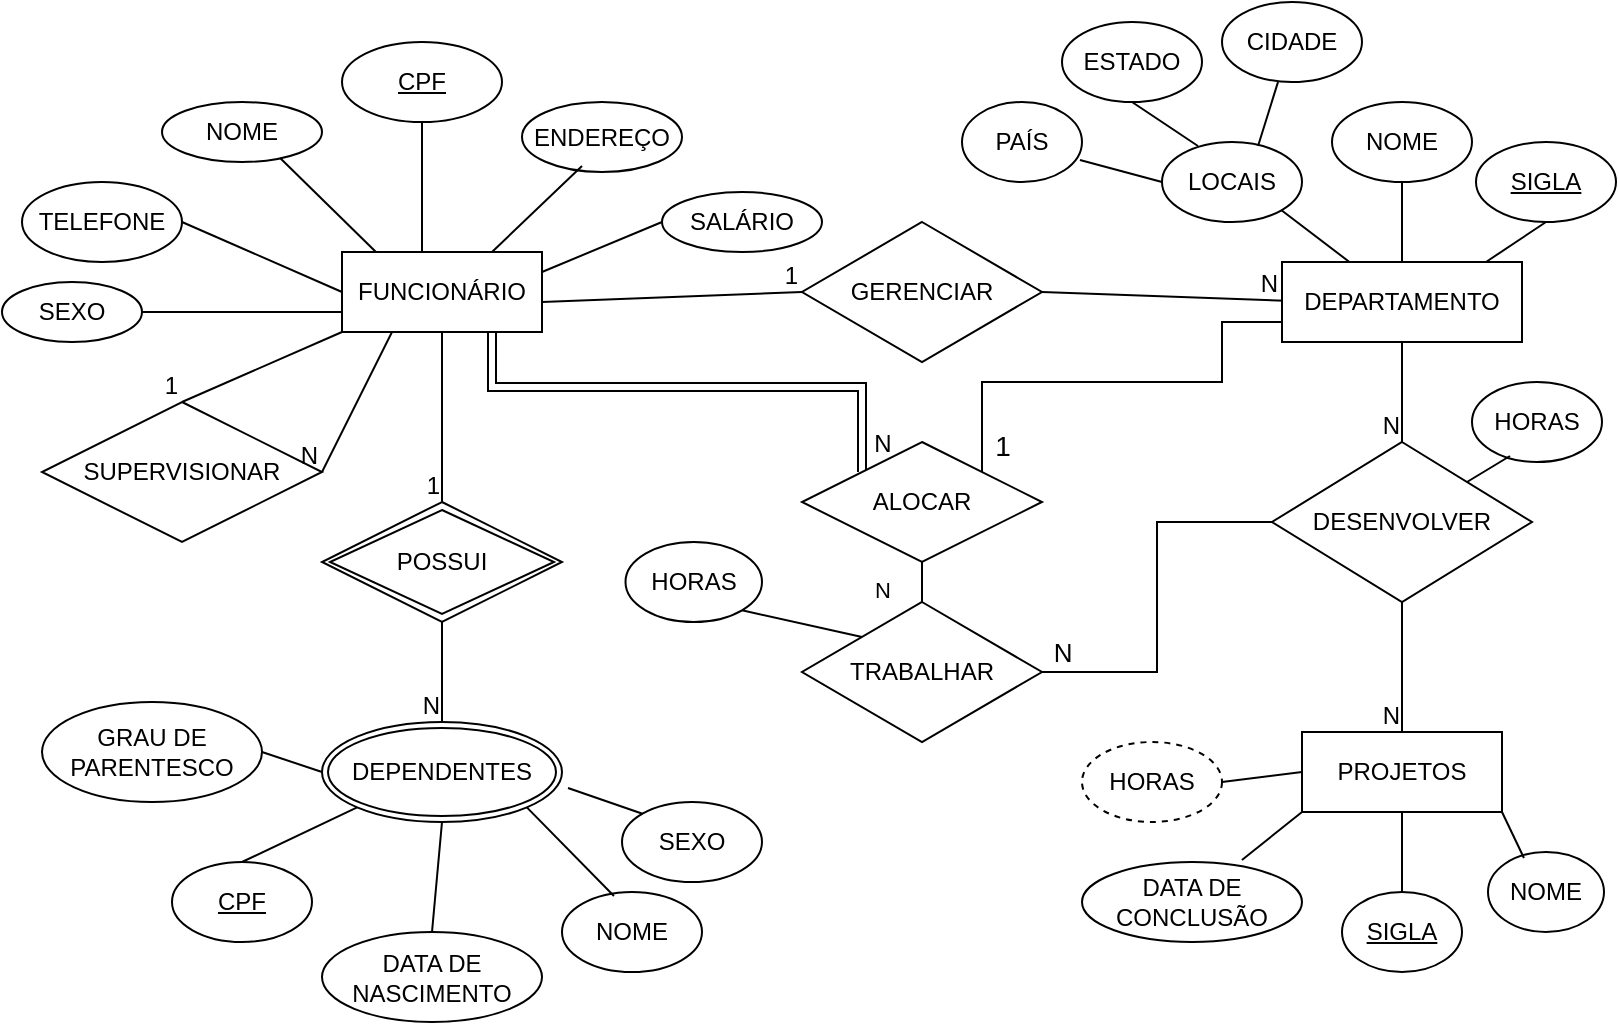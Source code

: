<mxfile version="28.1.0">
  <diagram name="Página-1" id="DRxTatm9X1ZAmhve8Zqo">
    <mxGraphModel dx="1426" dy="764" grid="1" gridSize="10" guides="1" tooltips="1" connect="1" arrows="1" fold="1" page="1" pageScale="1" pageWidth="827" pageHeight="1169" math="0" shadow="0">
      <root>
        <mxCell id="0" />
        <mxCell id="1" parent="0" />
        <mxCell id="Bo7gfyNAVthwPegU8DVv-2" value="&lt;u&gt;CPF&lt;/u&gt;" style="ellipse;whiteSpace=wrap;html=1;" vertex="1" parent="1">
          <mxGeometry x="190" y="120" width="80" height="40" as="geometry" />
        </mxCell>
        <mxCell id="Bo7gfyNAVthwPegU8DVv-3" value="" style="endArrow=none;html=1;rounded=0;entryX=0.5;entryY=1;entryDx=0;entryDy=0;exitX=0.4;exitY=0.075;exitDx=0;exitDy=0;exitPerimeter=0;" edge="1" parent="1" source="Bo7gfyNAVthwPegU8DVv-24" target="Bo7gfyNAVthwPegU8DVv-2">
          <mxGeometry relative="1" as="geometry">
            <mxPoint x="230" y="220" as="sourcePoint" />
            <mxPoint x="440" y="400" as="targetPoint" />
          </mxGeometry>
        </mxCell>
        <mxCell id="Bo7gfyNAVthwPegU8DVv-4" value="&lt;div&gt;NOME&lt;/div&gt;" style="ellipse;whiteSpace=wrap;html=1;align=center;" vertex="1" parent="1">
          <mxGeometry x="100" y="150" width="80" height="30" as="geometry" />
        </mxCell>
        <mxCell id="Bo7gfyNAVthwPegU8DVv-5" value="" style="endArrow=none;html=1;rounded=0;entryX=0.738;entryY=0.933;entryDx=0;entryDy=0;entryPerimeter=0;exitX=0.18;exitY=0.025;exitDx=0;exitDy=0;exitPerimeter=0;" edge="1" parent="1" source="Bo7gfyNAVthwPegU8DVv-24" target="Bo7gfyNAVthwPegU8DVv-4">
          <mxGeometry relative="1" as="geometry">
            <mxPoint x="200" y="220" as="sourcePoint" />
            <mxPoint x="440" y="400" as="targetPoint" />
          </mxGeometry>
        </mxCell>
        <mxCell id="Bo7gfyNAVthwPegU8DVv-6" value="&lt;div&gt;ENDEREÇO&lt;/div&gt;" style="ellipse;whiteSpace=wrap;html=1;align=center;" vertex="1" parent="1">
          <mxGeometry x="280" y="150" width="80" height="35" as="geometry" />
        </mxCell>
        <mxCell id="Bo7gfyNAVthwPegU8DVv-7" value="" style="endArrow=none;html=1;rounded=0;exitX=0.75;exitY=0;exitDx=0;exitDy=0;" edge="1" parent="1" source="Bo7gfyNAVthwPegU8DVv-24">
          <mxGeometry relative="1" as="geometry">
            <mxPoint x="269.96" y="220" as="sourcePoint" />
            <mxPoint x="310" y="182" as="targetPoint" />
          </mxGeometry>
        </mxCell>
        <mxCell id="Bo7gfyNAVthwPegU8DVv-8" value="&lt;div&gt;TELEFONE&lt;/div&gt;" style="ellipse;whiteSpace=wrap;html=1;align=center;" vertex="1" parent="1">
          <mxGeometry x="30" y="190" width="80" height="40" as="geometry" />
        </mxCell>
        <mxCell id="Bo7gfyNAVthwPegU8DVv-9" value="" style="endArrow=none;html=1;rounded=0;entryX=0;entryY=0.5;entryDx=0;entryDy=0;exitX=1;exitY=0.5;exitDx=0;exitDy=0;" edge="1" parent="1" source="Bo7gfyNAVthwPegU8DVv-8" target="Bo7gfyNAVthwPegU8DVv-24">
          <mxGeometry relative="1" as="geometry">
            <mxPoint x="90" y="230" as="sourcePoint" />
            <mxPoint x="170" y="250" as="targetPoint" />
          </mxGeometry>
        </mxCell>
        <mxCell id="Bo7gfyNAVthwPegU8DVv-10" value="&lt;div&gt;SEXO&lt;/div&gt;" style="ellipse;whiteSpace=wrap;html=1;align=center;" vertex="1" parent="1">
          <mxGeometry x="20" y="240" width="70" height="30" as="geometry" />
        </mxCell>
        <mxCell id="Bo7gfyNAVthwPegU8DVv-12" value="" style="endArrow=none;html=1;rounded=0;exitX=1;exitY=0.5;exitDx=0;exitDy=0;entryX=0;entryY=0.75;entryDx=0;entryDy=0;" edge="1" parent="1" source="Bo7gfyNAVthwPegU8DVv-10" target="Bo7gfyNAVthwPegU8DVv-24">
          <mxGeometry relative="1" as="geometry">
            <mxPoint x="280" y="400" as="sourcePoint" />
            <mxPoint x="170" y="265" as="targetPoint" />
          </mxGeometry>
        </mxCell>
        <mxCell id="Bo7gfyNAVthwPegU8DVv-14" value="&lt;div&gt;SALÁRIO&lt;/div&gt;" style="ellipse;whiteSpace=wrap;html=1;align=center;" vertex="1" parent="1">
          <mxGeometry x="350" y="195" width="80" height="30" as="geometry" />
        </mxCell>
        <mxCell id="Bo7gfyNAVthwPegU8DVv-15" value="" style="endArrow=none;html=1;rounded=0;exitX=1;exitY=0.25;exitDx=0;exitDy=0;entryX=0;entryY=0.5;entryDx=0;entryDy=0;" edge="1" parent="1" target="Bo7gfyNAVthwPegU8DVv-14">
          <mxGeometry relative="1" as="geometry">
            <mxPoint x="290" y="235" as="sourcePoint" />
            <mxPoint x="440" y="400" as="targetPoint" />
          </mxGeometry>
        </mxCell>
        <mxCell id="Bo7gfyNAVthwPegU8DVv-16" value="" style="resizable=0;html=1;whiteSpace=wrap;align=right;verticalAlign=bottom;" connectable="0" vertex="1" parent="Bo7gfyNAVthwPegU8DVv-15">
          <mxGeometry x="1" relative="1" as="geometry" />
        </mxCell>
        <mxCell id="Bo7gfyNAVthwPegU8DVv-17" value="GERENCIAR" style="shape=rhombus;perimeter=rhombusPerimeter;whiteSpace=wrap;html=1;align=center;" vertex="1" parent="1">
          <mxGeometry x="420" y="210" width="120" height="70" as="geometry" />
        </mxCell>
        <mxCell id="Bo7gfyNAVthwPegU8DVv-19" value="" style="endArrow=none;html=1;rounded=0;exitX=1;exitY=0.5;exitDx=0;exitDy=0;entryX=0;entryY=0.5;entryDx=0;entryDy=0;" edge="1" parent="1" target="Bo7gfyNAVthwPegU8DVv-17">
          <mxGeometry relative="1" as="geometry">
            <mxPoint x="290" y="250" as="sourcePoint" />
            <mxPoint x="440" y="400" as="targetPoint" />
          </mxGeometry>
        </mxCell>
        <mxCell id="Bo7gfyNAVthwPegU8DVv-20" value="1" style="resizable=0;html=1;whiteSpace=wrap;align=right;verticalAlign=bottom;" connectable="0" vertex="1" parent="Bo7gfyNAVthwPegU8DVv-19">
          <mxGeometry x="1" relative="1" as="geometry" />
        </mxCell>
        <mxCell id="Bo7gfyNAVthwPegU8DVv-21" value="" style="endArrow=none;html=1;rounded=0;exitX=1;exitY=0.5;exitDx=0;exitDy=0;" edge="1" parent="1" source="Bo7gfyNAVthwPegU8DVv-17">
          <mxGeometry relative="1" as="geometry">
            <mxPoint x="280" y="400" as="sourcePoint" />
            <mxPoint x="680" y="250" as="targetPoint" />
          </mxGeometry>
        </mxCell>
        <mxCell id="Bo7gfyNAVthwPegU8DVv-22" value="N" style="resizable=0;html=1;whiteSpace=wrap;align=right;verticalAlign=bottom;" connectable="0" vertex="1" parent="Bo7gfyNAVthwPegU8DVv-21">
          <mxGeometry x="1" relative="1" as="geometry">
            <mxPoint x="-20" as="offset" />
          </mxGeometry>
        </mxCell>
        <mxCell id="Bo7gfyNAVthwPegU8DVv-23" value="&lt;div&gt;DEPARTAMENTO&lt;/div&gt;" style="whiteSpace=wrap;html=1;align=center;" vertex="1" parent="1">
          <mxGeometry x="660" y="230" width="120" height="40" as="geometry" />
        </mxCell>
        <mxCell id="Bo7gfyNAVthwPegU8DVv-104" value="N" style="edgeStyle=orthogonalEdgeStyle;rounded=0;orthogonalLoop=1;jettySize=auto;html=1;exitX=0.75;exitY=1;exitDx=0;exitDy=0;entryX=0;entryY=0;entryDx=0;entryDy=0;shape=link;fontSize=12;" edge="1" parent="1" source="Bo7gfyNAVthwPegU8DVv-24" target="Bo7gfyNAVthwPegU8DVv-95">
          <mxGeometry x="0.891" y="10" relative="1" as="geometry">
            <mxPoint as="offset" />
          </mxGeometry>
        </mxCell>
        <mxCell id="Bo7gfyNAVthwPegU8DVv-24" value="&lt;div&gt;FUNCIONÁRIO&lt;/div&gt;" style="whiteSpace=wrap;html=1;align=center;" vertex="1" parent="1">
          <mxGeometry x="190" y="225" width="100" height="40" as="geometry" />
        </mxCell>
        <mxCell id="Bo7gfyNAVthwPegU8DVv-25" value="SUPERVISIONAR" style="shape=rhombus;perimeter=rhombusPerimeter;whiteSpace=wrap;html=1;align=center;" vertex="1" parent="1">
          <mxGeometry x="40" y="300" width="140" height="70" as="geometry" />
        </mxCell>
        <mxCell id="Bo7gfyNAVthwPegU8DVv-42" value="&lt;div&gt;POSSUI&lt;/div&gt;" style="shape=rhombus;double=1;perimeter=rhombusPerimeter;whiteSpace=wrap;html=1;align=center;" vertex="1" parent="1">
          <mxGeometry x="180" y="350" width="120" height="60" as="geometry" />
        </mxCell>
        <mxCell id="Bo7gfyNAVthwPegU8DVv-43" value="" style="endArrow=none;html=1;rounded=0;exitX=0.5;exitY=1;exitDx=0;exitDy=0;entryX=0.5;entryY=0;entryDx=0;entryDy=0;" edge="1" parent="1" source="Bo7gfyNAVthwPegU8DVv-24" target="Bo7gfyNAVthwPegU8DVv-42">
          <mxGeometry relative="1" as="geometry">
            <mxPoint x="330" y="400" as="sourcePoint" />
            <mxPoint x="490" y="400" as="targetPoint" />
          </mxGeometry>
        </mxCell>
        <mxCell id="Bo7gfyNAVthwPegU8DVv-44" value="1" style="resizable=0;html=1;whiteSpace=wrap;align=right;verticalAlign=bottom;" connectable="0" vertex="1" parent="Bo7gfyNAVthwPegU8DVv-43">
          <mxGeometry x="1" relative="1" as="geometry" />
        </mxCell>
        <mxCell id="Bo7gfyNAVthwPegU8DVv-45" value="&lt;div&gt;DEPENDENTES&lt;/div&gt;" style="ellipse;shape=doubleEllipse;margin=3;whiteSpace=wrap;html=1;align=center;" vertex="1" parent="1">
          <mxGeometry x="180" y="460" width="120" height="50" as="geometry" />
        </mxCell>
        <mxCell id="Bo7gfyNAVthwPegU8DVv-46" value="" style="endArrow=none;html=1;rounded=0;exitX=0.5;exitY=1;exitDx=0;exitDy=0;entryX=0.5;entryY=0;entryDx=0;entryDy=0;" edge="1" parent="1" source="Bo7gfyNAVthwPegU8DVv-42" target="Bo7gfyNAVthwPegU8DVv-45">
          <mxGeometry relative="1" as="geometry">
            <mxPoint x="330" y="400" as="sourcePoint" />
            <mxPoint x="490" y="400" as="targetPoint" />
          </mxGeometry>
        </mxCell>
        <mxCell id="Bo7gfyNAVthwPegU8DVv-47" value="N" style="resizable=0;html=1;whiteSpace=wrap;align=right;verticalAlign=bottom;" connectable="0" vertex="1" parent="Bo7gfyNAVthwPegU8DVv-46">
          <mxGeometry x="1" relative="1" as="geometry" />
        </mxCell>
        <mxCell id="Bo7gfyNAVthwPegU8DVv-48" value="&lt;div&gt;CPF&lt;/div&gt;" style="ellipse;whiteSpace=wrap;html=1;align=center;fontStyle=4;" vertex="1" parent="1">
          <mxGeometry x="105" y="530" width="70" height="40" as="geometry" />
        </mxCell>
        <mxCell id="Bo7gfyNAVthwPegU8DVv-49" value="" style="endArrow=none;html=1;rounded=0;exitX=0.5;exitY=0;exitDx=0;exitDy=0;entryX=0;entryY=1;entryDx=0;entryDy=0;" edge="1" parent="1" source="Bo7gfyNAVthwPegU8DVv-48" target="Bo7gfyNAVthwPegU8DVv-45">
          <mxGeometry relative="1" as="geometry">
            <mxPoint x="330" y="400" as="sourcePoint" />
            <mxPoint x="490" y="400" as="targetPoint" />
          </mxGeometry>
        </mxCell>
        <mxCell id="Bo7gfyNAVthwPegU8DVv-50" value="&lt;div&gt;GRAU DE PARENTESCO&lt;/div&gt;" style="ellipse;whiteSpace=wrap;html=1;align=center;" vertex="1" parent="1">
          <mxGeometry x="40" y="450" width="110" height="50" as="geometry" />
        </mxCell>
        <mxCell id="Bo7gfyNAVthwPegU8DVv-51" value="" style="endArrow=none;html=1;rounded=0;exitX=1;exitY=0.5;exitDx=0;exitDy=0;entryX=0;entryY=0.5;entryDx=0;entryDy=0;" edge="1" parent="1" source="Bo7gfyNAVthwPegU8DVv-50" target="Bo7gfyNAVthwPegU8DVv-45">
          <mxGeometry relative="1" as="geometry">
            <mxPoint x="330" y="400" as="sourcePoint" />
            <mxPoint x="490" y="400" as="targetPoint" />
          </mxGeometry>
        </mxCell>
        <mxCell id="Bo7gfyNAVthwPegU8DVv-52" value="&lt;div&gt;DATA DE NASCIMENTO&lt;/div&gt;" style="ellipse;whiteSpace=wrap;html=1;align=center;" vertex="1" parent="1">
          <mxGeometry x="180" y="565" width="110" height="45" as="geometry" />
        </mxCell>
        <mxCell id="Bo7gfyNAVthwPegU8DVv-53" value="" style="endArrow=none;html=1;rounded=0;entryX=0.5;entryY=1;entryDx=0;entryDy=0;exitX=0.5;exitY=0;exitDx=0;exitDy=0;" edge="1" parent="1" source="Bo7gfyNAVthwPegU8DVv-52" target="Bo7gfyNAVthwPegU8DVv-45">
          <mxGeometry relative="1" as="geometry">
            <mxPoint x="240" y="560" as="sourcePoint" />
            <mxPoint x="240" y="520" as="targetPoint" />
          </mxGeometry>
        </mxCell>
        <mxCell id="Bo7gfyNAVthwPegU8DVv-55" value="&lt;div&gt;NOME&lt;/div&gt;" style="ellipse;whiteSpace=wrap;html=1;align=center;" vertex="1" parent="1">
          <mxGeometry x="300" y="545" width="70" height="40" as="geometry" />
        </mxCell>
        <mxCell id="Bo7gfyNAVthwPegU8DVv-56" value="" style="endArrow=none;html=1;rounded=0;exitX=1;exitY=1;exitDx=0;exitDy=0;entryX=0.371;entryY=0.05;entryDx=0;entryDy=0;entryPerimeter=0;" edge="1" parent="1" source="Bo7gfyNAVthwPegU8DVv-45" target="Bo7gfyNAVthwPegU8DVv-55">
          <mxGeometry relative="1" as="geometry">
            <mxPoint x="330" y="400" as="sourcePoint" />
            <mxPoint x="490" y="400" as="targetPoint" />
          </mxGeometry>
        </mxCell>
        <mxCell id="Bo7gfyNAVthwPegU8DVv-57" value="&lt;div&gt;SEXO&lt;/div&gt;" style="ellipse;whiteSpace=wrap;html=1;align=center;" vertex="1" parent="1">
          <mxGeometry x="330" y="500" width="70" height="40" as="geometry" />
        </mxCell>
        <mxCell id="Bo7gfyNAVthwPegU8DVv-58" value="" style="endArrow=none;html=1;rounded=0;exitX=1.025;exitY=0.66;exitDx=0;exitDy=0;exitPerimeter=0;entryX=0;entryY=0;entryDx=0;entryDy=0;" edge="1" parent="1" source="Bo7gfyNAVthwPegU8DVv-45" target="Bo7gfyNAVthwPegU8DVv-57">
          <mxGeometry relative="1" as="geometry">
            <mxPoint x="330" y="400" as="sourcePoint" />
            <mxPoint x="490" y="400" as="targetPoint" />
          </mxGeometry>
        </mxCell>
        <mxCell id="Bo7gfyNAVthwPegU8DVv-59" value="&lt;div&gt;NOME&lt;/div&gt;" style="ellipse;whiteSpace=wrap;html=1;align=center;" vertex="1" parent="1">
          <mxGeometry x="685" y="150" width="70" height="40" as="geometry" />
        </mxCell>
        <mxCell id="Bo7gfyNAVthwPegU8DVv-60" value="" style="endArrow=none;html=1;rounded=0;entryX=0.5;entryY=1;entryDx=0;entryDy=0;exitX=0.5;exitY=0;exitDx=0;exitDy=0;" edge="1" parent="1" source="Bo7gfyNAVthwPegU8DVv-23" target="Bo7gfyNAVthwPegU8DVv-59">
          <mxGeometry relative="1" as="geometry">
            <mxPoint x="310" y="400" as="sourcePoint" />
            <mxPoint x="470" y="400" as="targetPoint" />
          </mxGeometry>
        </mxCell>
        <mxCell id="Bo7gfyNAVthwPegU8DVv-62" value="&lt;div&gt;SIGLA&lt;/div&gt;" style="ellipse;whiteSpace=wrap;html=1;align=center;fontStyle=4;" vertex="1" parent="1">
          <mxGeometry x="757" y="170" width="70" height="40" as="geometry" />
        </mxCell>
        <mxCell id="Bo7gfyNAVthwPegU8DVv-63" value="" style="endArrow=none;html=1;rounded=0;exitX=0.5;exitY=1;exitDx=0;exitDy=0;entryX=0.85;entryY=0;entryDx=0;entryDy=0;entryPerimeter=0;" edge="1" parent="1" source="Bo7gfyNAVthwPegU8DVv-62" target="Bo7gfyNAVthwPegU8DVv-23">
          <mxGeometry relative="1" as="geometry">
            <mxPoint x="330" y="400" as="sourcePoint" />
            <mxPoint x="490" y="400" as="targetPoint" />
          </mxGeometry>
        </mxCell>
        <mxCell id="Bo7gfyNAVthwPegU8DVv-64" value="&lt;div&gt;LOCAIS&lt;/div&gt;" style="ellipse;whiteSpace=wrap;html=1;align=center;" vertex="1" parent="1">
          <mxGeometry x="600" y="170" width="70" height="40" as="geometry" />
        </mxCell>
        <mxCell id="Bo7gfyNAVthwPegU8DVv-65" value="" style="endArrow=none;html=1;rounded=0;exitX=1;exitY=1;exitDx=0;exitDy=0;" edge="1" parent="1" source="Bo7gfyNAVthwPegU8DVv-64" target="Bo7gfyNAVthwPegU8DVv-23">
          <mxGeometry relative="1" as="geometry">
            <mxPoint x="330" y="400" as="sourcePoint" />
            <mxPoint x="490" y="400" as="targetPoint" />
          </mxGeometry>
        </mxCell>
        <mxCell id="Bo7gfyNAVthwPegU8DVv-66" value="CIDADE" style="ellipse;whiteSpace=wrap;html=1;align=center;" vertex="1" parent="1">
          <mxGeometry x="630" y="100" width="70" height="40" as="geometry" />
        </mxCell>
        <mxCell id="Bo7gfyNAVthwPegU8DVv-67" value="" style="endArrow=none;html=1;rounded=0;exitX=0.4;exitY=1;exitDx=0;exitDy=0;exitPerimeter=0;entryX=0.686;entryY=0.05;entryDx=0;entryDy=0;entryPerimeter=0;" edge="1" parent="1" source="Bo7gfyNAVthwPegU8DVv-66" target="Bo7gfyNAVthwPegU8DVv-64">
          <mxGeometry relative="1" as="geometry">
            <mxPoint x="330" y="400" as="sourcePoint" />
            <mxPoint x="650" y="160" as="targetPoint" />
          </mxGeometry>
        </mxCell>
        <mxCell id="Bo7gfyNAVthwPegU8DVv-68" value="ESTADO" style="ellipse;whiteSpace=wrap;html=1;align=center;" vertex="1" parent="1">
          <mxGeometry x="550" y="110" width="70" height="40" as="geometry" />
        </mxCell>
        <mxCell id="Bo7gfyNAVthwPegU8DVv-69" value="" style="endArrow=none;html=1;rounded=0;exitX=0.5;exitY=1;exitDx=0;exitDy=0;entryX=0.257;entryY=0.05;entryDx=0;entryDy=0;entryPerimeter=0;" edge="1" parent="1" source="Bo7gfyNAVthwPegU8DVv-68" target="Bo7gfyNAVthwPegU8DVv-64">
          <mxGeometry relative="1" as="geometry">
            <mxPoint x="330" y="400" as="sourcePoint" />
            <mxPoint x="490" y="400" as="targetPoint" />
          </mxGeometry>
        </mxCell>
        <mxCell id="Bo7gfyNAVthwPegU8DVv-70" value="PAÍS" style="ellipse;whiteSpace=wrap;html=1;align=center;" vertex="1" parent="1">
          <mxGeometry x="500" y="150" width="60" height="40" as="geometry" />
        </mxCell>
        <mxCell id="Bo7gfyNAVthwPegU8DVv-71" value="" style="endArrow=none;html=1;rounded=0;exitX=0.983;exitY=0.725;exitDx=0;exitDy=0;exitPerimeter=0;entryX=0;entryY=0.5;entryDx=0;entryDy=0;" edge="1" parent="1" source="Bo7gfyNAVthwPegU8DVv-70" target="Bo7gfyNAVthwPegU8DVv-64">
          <mxGeometry relative="1" as="geometry">
            <mxPoint x="330" y="400" as="sourcePoint" />
            <mxPoint x="600" y="190" as="targetPoint" />
          </mxGeometry>
        </mxCell>
        <mxCell id="Bo7gfyNAVthwPegU8DVv-72" value="DESENVOLVER" style="shape=rhombus;perimeter=rhombusPerimeter;whiteSpace=wrap;html=1;align=center;" vertex="1" parent="1">
          <mxGeometry x="655" y="320" width="130" height="80" as="geometry" />
        </mxCell>
        <mxCell id="Bo7gfyNAVthwPegU8DVv-73" value="" style="endArrow=none;html=1;rounded=0;exitX=0.5;exitY=1;exitDx=0;exitDy=0;entryX=0.5;entryY=0;entryDx=0;entryDy=0;" edge="1" parent="1" source="Bo7gfyNAVthwPegU8DVv-23" target="Bo7gfyNAVthwPegU8DVv-72">
          <mxGeometry relative="1" as="geometry">
            <mxPoint x="330" y="400" as="sourcePoint" />
            <mxPoint x="490" y="400" as="targetPoint" />
          </mxGeometry>
        </mxCell>
        <mxCell id="Bo7gfyNAVthwPegU8DVv-74" value="N" style="resizable=0;html=1;whiteSpace=wrap;align=right;verticalAlign=bottom;" connectable="0" vertex="1" parent="Bo7gfyNAVthwPegU8DVv-73">
          <mxGeometry x="1" relative="1" as="geometry" />
        </mxCell>
        <mxCell id="Bo7gfyNAVthwPegU8DVv-75" value="PROJETOS" style="whiteSpace=wrap;html=1;align=center;" vertex="1" parent="1">
          <mxGeometry x="670" y="465" width="100" height="40" as="geometry" />
        </mxCell>
        <mxCell id="Bo7gfyNAVthwPegU8DVv-76" value="" style="endArrow=none;html=1;rounded=0;exitX=0.5;exitY=1;exitDx=0;exitDy=0;entryX=0.5;entryY=0;entryDx=0;entryDy=0;" edge="1" parent="1" source="Bo7gfyNAVthwPegU8DVv-72" target="Bo7gfyNAVthwPegU8DVv-75">
          <mxGeometry relative="1" as="geometry">
            <mxPoint x="330" y="400" as="sourcePoint" />
            <mxPoint x="720" y="460" as="targetPoint" />
          </mxGeometry>
        </mxCell>
        <mxCell id="Bo7gfyNAVthwPegU8DVv-77" value="N" style="resizable=0;html=1;whiteSpace=wrap;align=right;verticalAlign=bottom;" connectable="0" vertex="1" parent="Bo7gfyNAVthwPegU8DVv-76">
          <mxGeometry x="1" relative="1" as="geometry" />
        </mxCell>
        <mxCell id="Bo7gfyNAVthwPegU8DVv-78" value="HORAS" style="ellipse;whiteSpace=wrap;html=1;align=center;" vertex="1" parent="1">
          <mxGeometry x="755" y="290" width="65" height="40" as="geometry" />
        </mxCell>
        <mxCell id="Bo7gfyNAVthwPegU8DVv-79" value="" style="endArrow=none;html=1;rounded=0;exitX=1;exitY=0;exitDx=0;exitDy=0;entryX=0.292;entryY=0.925;entryDx=0;entryDy=0;entryPerimeter=0;" edge="1" parent="1" source="Bo7gfyNAVthwPegU8DVv-72" target="Bo7gfyNAVthwPegU8DVv-78">
          <mxGeometry relative="1" as="geometry">
            <mxPoint x="330" y="400" as="sourcePoint" />
            <mxPoint x="780" y="320" as="targetPoint" />
          </mxGeometry>
        </mxCell>
        <mxCell id="Bo7gfyNAVthwPegU8DVv-80" value="SIGLA" style="ellipse;whiteSpace=wrap;html=1;align=center;fontStyle=4;" vertex="1" parent="1">
          <mxGeometry x="690" y="545" width="60" height="40" as="geometry" />
        </mxCell>
        <mxCell id="Bo7gfyNAVthwPegU8DVv-81" value="" style="endArrow=none;html=1;rounded=0;entryX=0.5;entryY=1;entryDx=0;entryDy=0;exitX=0.5;exitY=0;exitDx=0;exitDy=0;" edge="1" parent="1" source="Bo7gfyNAVthwPegU8DVv-80" target="Bo7gfyNAVthwPegU8DVv-75">
          <mxGeometry relative="1" as="geometry">
            <mxPoint x="720" y="540" as="sourcePoint" />
            <mxPoint x="490" y="400" as="targetPoint" />
          </mxGeometry>
        </mxCell>
        <mxCell id="Bo7gfyNAVthwPegU8DVv-82" value="NOME" style="ellipse;whiteSpace=wrap;html=1;align=center;" vertex="1" parent="1">
          <mxGeometry x="763" y="525" width="58" height="40" as="geometry" />
        </mxCell>
        <mxCell id="Bo7gfyNAVthwPegU8DVv-83" value="" style="endArrow=none;html=1;rounded=0;exitX=1;exitY=1;exitDx=0;exitDy=0;entryX=0.31;entryY=0.075;entryDx=0;entryDy=0;entryPerimeter=0;" edge="1" parent="1" source="Bo7gfyNAVthwPegU8DVv-75" target="Bo7gfyNAVthwPegU8DVv-82">
          <mxGeometry relative="1" as="geometry">
            <mxPoint x="330" y="400" as="sourcePoint" />
            <mxPoint x="490" y="400" as="targetPoint" />
          </mxGeometry>
        </mxCell>
        <mxCell id="Bo7gfyNAVthwPegU8DVv-84" value="DATA DE CONCLUSÃO" style="ellipse;whiteSpace=wrap;html=1;align=center;" vertex="1" parent="1">
          <mxGeometry x="560" y="530" width="110" height="40" as="geometry" />
        </mxCell>
        <mxCell id="Bo7gfyNAVthwPegU8DVv-86" value="" style="endArrow=none;html=1;rounded=0;exitX=0.727;exitY=-0.025;exitDx=0;exitDy=0;exitPerimeter=0;entryX=0;entryY=1;entryDx=0;entryDy=0;" edge="1" parent="1" source="Bo7gfyNAVthwPegU8DVv-84" target="Bo7gfyNAVthwPegU8DVv-75">
          <mxGeometry relative="1" as="geometry">
            <mxPoint x="330" y="400" as="sourcePoint" />
            <mxPoint x="490" y="400" as="targetPoint" />
          </mxGeometry>
        </mxCell>
        <mxCell id="Bo7gfyNAVthwPegU8DVv-87" value="&lt;div&gt;HORAS&lt;/div&gt;" style="ellipse;whiteSpace=wrap;html=1;align=center;dashed=1;" vertex="1" parent="1">
          <mxGeometry x="560" y="470" width="70" height="40" as="geometry" />
        </mxCell>
        <mxCell id="Bo7gfyNAVthwPegU8DVv-88" value="" style="endArrow=none;html=1;rounded=0;exitX=0;exitY=0.5;exitDx=0;exitDy=0;entryX=1;entryY=0.5;entryDx=0;entryDy=0;" edge="1" parent="1" source="Bo7gfyNAVthwPegU8DVv-75" target="Bo7gfyNAVthwPegU8DVv-87">
          <mxGeometry relative="1" as="geometry">
            <mxPoint x="330" y="400" as="sourcePoint" />
            <mxPoint x="490" y="400" as="targetPoint" />
          </mxGeometry>
        </mxCell>
        <mxCell id="Bo7gfyNAVthwPegU8DVv-91" value="" style="endArrow=none;html=1;rounded=0;exitX=0;exitY=1;exitDx=0;exitDy=0;entryX=0.5;entryY=0;entryDx=0;entryDy=0;" edge="1" parent="1" source="Bo7gfyNAVthwPegU8DVv-24" target="Bo7gfyNAVthwPegU8DVv-25">
          <mxGeometry relative="1" as="geometry">
            <mxPoint x="330" y="400" as="sourcePoint" />
            <mxPoint x="490" y="400" as="targetPoint" />
          </mxGeometry>
        </mxCell>
        <mxCell id="Bo7gfyNAVthwPegU8DVv-92" value="1" style="resizable=0;html=1;whiteSpace=wrap;align=right;verticalAlign=bottom;" connectable="0" vertex="1" parent="Bo7gfyNAVthwPegU8DVv-91">
          <mxGeometry x="1" relative="1" as="geometry" />
        </mxCell>
        <mxCell id="Bo7gfyNAVthwPegU8DVv-93" value="" style="endArrow=none;html=1;rounded=0;exitX=0.25;exitY=1;exitDx=0;exitDy=0;entryX=1;entryY=0.5;entryDx=0;entryDy=0;" edge="1" parent="1" source="Bo7gfyNAVthwPegU8DVv-24" target="Bo7gfyNAVthwPegU8DVv-25">
          <mxGeometry relative="1" as="geometry">
            <mxPoint x="330" y="400" as="sourcePoint" />
            <mxPoint x="490" y="400" as="targetPoint" />
          </mxGeometry>
        </mxCell>
        <mxCell id="Bo7gfyNAVthwPegU8DVv-94" value="N" style="resizable=0;html=1;whiteSpace=wrap;align=right;verticalAlign=bottom;" connectable="0" vertex="1" parent="Bo7gfyNAVthwPegU8DVv-93">
          <mxGeometry x="1" relative="1" as="geometry" />
        </mxCell>
        <mxCell id="Bo7gfyNAVthwPegU8DVv-107" value="1" style="edgeStyle=orthogonalEdgeStyle;rounded=0;orthogonalLoop=1;jettySize=auto;html=1;exitX=1;exitY=0;exitDx=0;exitDy=0;entryX=0;entryY=0.75;entryDx=0;entryDy=0;endArrow=none;endFill=0;fontSize=14;" edge="1" parent="1" source="Bo7gfyNAVthwPegU8DVv-95" target="Bo7gfyNAVthwPegU8DVv-23">
          <mxGeometry x="-0.878" y="-10" relative="1" as="geometry">
            <Array as="points">
              <mxPoint x="510" y="290" />
              <mxPoint x="630" y="290" />
              <mxPoint x="630" y="260" />
            </Array>
            <mxPoint as="offset" />
          </mxGeometry>
        </mxCell>
        <mxCell id="Bo7gfyNAVthwPegU8DVv-109" value="N" style="edgeStyle=orthogonalEdgeStyle;rounded=0;orthogonalLoop=1;jettySize=auto;html=1;exitX=0.5;exitY=1;exitDx=0;exitDy=0;entryX=0.5;entryY=0;entryDx=0;entryDy=0;endArrow=none;endFill=0;" edge="1" parent="1" source="Bo7gfyNAVthwPegU8DVv-95" target="Bo7gfyNAVthwPegU8DVv-108">
          <mxGeometry x="0.333" y="-20" relative="1" as="geometry">
            <mxPoint as="offset" />
          </mxGeometry>
        </mxCell>
        <mxCell id="Bo7gfyNAVthwPegU8DVv-95" value="ALOCAR" style="shape=rhombus;perimeter=rhombusPerimeter;whiteSpace=wrap;html=1;align=center;" vertex="1" parent="1">
          <mxGeometry x="420" y="320" width="120" height="60" as="geometry" />
        </mxCell>
        <mxCell id="Bo7gfyNAVthwPegU8DVv-111" value="&lt;div&gt;N&lt;/div&gt;" style="edgeStyle=orthogonalEdgeStyle;rounded=0;orthogonalLoop=1;jettySize=auto;html=1;exitX=1;exitY=0.5;exitDx=0;exitDy=0;entryX=0;entryY=0.5;entryDx=0;entryDy=0;endArrow=none;endFill=0;fontSize=13;" edge="1" parent="1" source="Bo7gfyNAVthwPegU8DVv-108" target="Bo7gfyNAVthwPegU8DVv-72">
          <mxGeometry x="-0.895" y="10" relative="1" as="geometry">
            <mxPoint as="offset" />
          </mxGeometry>
        </mxCell>
        <mxCell id="Bo7gfyNAVthwPegU8DVv-108" value="TRABALHAR" style="shape=rhombus;perimeter=rhombusPerimeter;whiteSpace=wrap;html=1;align=center;" vertex="1" parent="1">
          <mxGeometry x="420" y="400" width="120" height="70" as="geometry" />
        </mxCell>
        <mxCell id="Bo7gfyNAVthwPegU8DVv-112" value="HORAS" style="ellipse;whiteSpace=wrap;html=1;align=center;" vertex="1" parent="1">
          <mxGeometry x="331.75" y="370" width="68.25" height="40" as="geometry" />
        </mxCell>
        <mxCell id="Bo7gfyNAVthwPegU8DVv-114" value="" style="endArrow=none;html=1;rounded=0;exitX=1;exitY=1;exitDx=0;exitDy=0;entryX=0;entryY=0;entryDx=0;entryDy=0;" edge="1" parent="1" source="Bo7gfyNAVthwPegU8DVv-112" target="Bo7gfyNAVthwPegU8DVv-108">
          <mxGeometry relative="1" as="geometry">
            <mxPoint x="330" y="400" as="sourcePoint" />
            <mxPoint x="490" y="400" as="targetPoint" />
          </mxGeometry>
        </mxCell>
      </root>
    </mxGraphModel>
  </diagram>
</mxfile>
